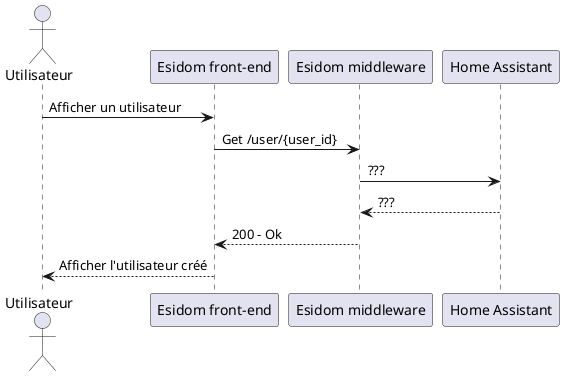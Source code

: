 @startuml afficher utilisateur

actor "Utilisateur" as u
participant "Esidom front-end" as fe
participant "Esidom middleware" as m
participant "Home Assistant" as ha

u -> fe: Afficher un utilisateur
fe -> m: Get /user/{user_id}
m -> ha: ???
ha --> m: ???
m --> fe: 200 - Ok
fe --> u: Afficher l'utilisateur créé

@enduml